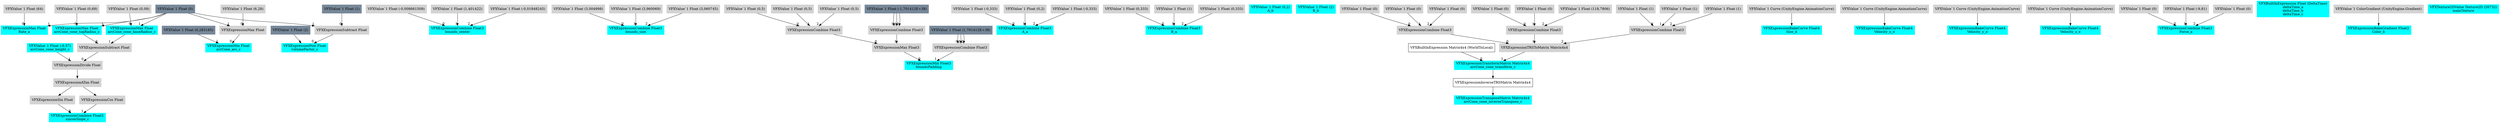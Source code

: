 digraph G {
node0 [shape="box" color="cyan" style="filled" label="VFXExpressionMax Float
Rate_a"]
node1 [shape="box" color="lightgray" style="filled" label="VFXValue`1 Float (64)"]
node2 [shape="box" color="lightslategray" style="filled" label="VFXValue`1 Float (0)"]
node3 [shape="box" color="cyan" style="filled" label="VFXExpressionCombine Float3
bounds_center"]
node4 [shape="box" color="lightgray" style="filled" label="VFXValue`1 Float (-0,008661509)"]
node5 [shape="box" color="lightgray" style="filled" label="VFXValue`1 Float (1,401422)"]
node6 [shape="box" color="lightgray" style="filled" label="VFXValue`1 Float (-0,01848245)"]
node7 [shape="box" color="cyan" style="filled" label="VFXExpressionCombine Float3
bounds_size"]
node8 [shape="box" color="lightgray" style="filled" label="VFXValue`1 Float (3,004998)"]
node9 [shape="box" color="lightgray" style="filled" label="VFXValue`1 Float (3,960069)"]
node10 [shape="box" color="lightgray" style="filled" label="VFXValue`1 Float (3,060745)"]
node11 [shape="box" color="cyan" style="filled" label="VFXExpressionMin Float3
boundsPadding"]
node12 [shape="box" color="lightgray" style="filled" label="VFXExpressionMax Float3"]
node13 [shape="box" color="lightgray" style="filled" label="VFXExpressionCombine Float3"]
node14 [shape="box" color="lightgray" style="filled" label="VFXValue`1 Float (0,5)"]
node15 [shape="box" color="lightgray" style="filled" label="VFXValue`1 Float (0,5)"]
node16 [shape="box" color="lightgray" style="filled" label="VFXValue`1 Float (0,5)"]
node17 [shape="box" color="lightgray" style="filled" label="VFXExpressionCombine Float3"]
node18 [shape="box" color="lightslategray" style="filled" label="VFXValue`1 Float (-1,701412E+38)"]
node19 [shape="box" color="lightgray" style="filled" label="VFXExpressionCombine Float3"]
node20 [shape="box" color="lightslategray" style="filled" label="VFXValue`1 Float (1,701412E+38)"]
node21 [shape="box" color="cyan" style="filled" label="VFXExpressionCombine Float3
A_a"]
node22 [shape="box" color="lightgray" style="filled" label="VFXValue`1 Float (-0,333)"]
node23 [shape="box" color="lightgray" style="filled" label="VFXValue`1 Float (0,2)"]
node24 [shape="box" color="lightgray" style="filled" label="VFXValue`1 Float (-0,333)"]
node25 [shape="box" color="cyan" style="filled" label="VFXExpressionCombine Float3
B_a"]
node26 [shape="box" color="lightgray" style="filled" label="VFXValue`1 Float (0,333)"]
node27 [shape="box" color="lightgray" style="filled" label="VFXValue`1 Float (1)"]
node28 [shape="box" color="lightgray" style="filled" label="VFXValue`1 Float (0,333)"]
node29 [shape="box" color="cyan" style="filled" label="VFXValue`1 Float (0,2)
A_b"]
node30 [shape="box" color="cyan" style="filled" label="VFXValue`1 Float (2)
B_b"]
node31 [shape="box" color="cyan" style="filled" label="VFXExpressionTransformMatrix Matrix4x4
arcCone_cone_transform_c"]
node32 [shape="box" label="VFXBuiltInExpression Matrix4x4 (WorldToLocal)"]
node33 [shape="box" color="lightgray" style="filled" label="VFXExpressionTRSToMatrix Matrix4x4"]
node34 [shape="box" color="lightgray" style="filled" label="VFXExpressionCombine Float3"]
node35 [shape="box" color="lightgray" style="filled" label="VFXValue`1 Float (0)"]
node36 [shape="box" color="lightgray" style="filled" label="VFXValue`1 Float (0)"]
node37 [shape="box" color="lightgray" style="filled" label="VFXValue`1 Float (0)"]
node38 [shape="box" color="lightgray" style="filled" label="VFXExpressionCombine Float3"]
node39 [shape="box" color="lightgray" style="filled" label="VFXValue`1 Float (0)"]
node40 [shape="box" color="lightgray" style="filled" label="VFXValue`1 Float (0)"]
node41 [shape="box" color="lightgray" style="filled" label="VFXValue`1 Float (118,7806)"]
node42 [shape="box" color="lightgray" style="filled" label="VFXExpressionCombine Float3"]
node43 [shape="box" color="lightgray" style="filled" label="VFXValue`1 Float (1)"]
node44 [shape="box" color="lightgray" style="filled" label="VFXValue`1 Float (1)"]
node45 [shape="box" color="lightgray" style="filled" label="VFXValue`1 Float (1)"]
node46 [shape="box" color="cyan" style="filled" label="VFXExpressionMax Float
arcCone_cone_baseRadius_c"]
node47 [shape="box" color="lightgray" style="filled" label="VFXValue`1 Float (0,09)"]
node48 [shape="box" color="cyan" style="filled" label="VFXExpressionMax Float
arcCone_cone_topRadius_c"]
node49 [shape="box" color="lightgray" style="filled" label="VFXValue`1 Float (0,69)"]
node50 [shape="box" color="cyan" style="filled" label="VFXValue`1 Float (-0,57)
arcCone_cone_height_c"]
node51 [shape="box" color="cyan" style="filled" label="VFXExpressionMin Float
arcCone_arc_c"]
node52 [shape="box" color="lightgray" style="filled" label="VFXExpressionMax Float"]
node53 [shape="box" color="lightgray" style="filled" label="VFXValue`1 Float (6,28)"]
node54 [shape="box" color="lightslategray" style="filled" label="VFXValue`1 Float (6,283185)"]
node55 [shape="box" color="cyan" style="filled" label="VFXExpressionPow Float
volumeFactor_c"]
node56 [shape="box" color="lightgray" style="filled" label="VFXExpressionSubtract Float"]
node57 [shape="box" color="lightslategray" style="filled" label="VFXValue`1 Float (1)"]
node58 [shape="box" color="lightslategray" style="filled" label="VFXValue`1 Float (2)"]
node59 [shape="box" color="cyan" style="filled" label="VFXExpressionCombine Float2
sincosSlope_c"]
node60 [shape="box" color="lightgray" style="filled" label="VFXExpressionSin Float"]
node61 [shape="box" color="lightgray" style="filled" label="VFXExpressionATan Float"]
node62 [shape="box" color="lightgray" style="filled" label="VFXExpressionDivide Float"]
node63 [shape="box" color="lightgray" style="filled" label="VFXExpressionSubtract Float"]
node64 [shape="box" color="lightgray" style="filled" label="VFXExpressionCos Float"]
node65 [shape="box" color="cyan" style="filled" label="VFXExpressionTransposeMatrix Matrix4x4
arcCone_cone_inverseTranspose_c"]
node66 [shape="box" label="VFXExpressionInverseTRSMatrix Matrix4x4"]
node67 [shape="box" color="cyan" style="filled" label="VFXExpressionBakeCurve Float4
Size_d"]
node68 [shape="box" color="lightgray" style="filled" label="VFXValue`1 Curve (UnityEngine.AnimationCurve)"]
node69 [shape="box" color="cyan" style="filled" label="VFXExpressionBakeCurve Float4
Velocity_x_e"]
node70 [shape="box" color="lightgray" style="filled" label="VFXValue`1 Curve (UnityEngine.AnimationCurve)"]
node71 [shape="box" color="cyan" style="filled" label="VFXExpressionBakeCurve Float4
Velocity_y_e"]
node72 [shape="box" color="lightgray" style="filled" label="VFXValue`1 Curve (UnityEngine.AnimationCurve)"]
node73 [shape="box" color="cyan" style="filled" label="VFXExpressionBakeCurve Float4
Velocity_z_e"]
node74 [shape="box" color="lightgray" style="filled" label="VFXValue`1 Curve (UnityEngine.AnimationCurve)"]
node75 [shape="box" color="cyan" style="filled" label="VFXExpressionCombine Float3
Force_a"]
node76 [shape="box" color="lightgray" style="filled" label="VFXValue`1 Float (0)"]
node77 [shape="box" color="lightgray" style="filled" label="VFXValue`1 Float (-9,81)"]
node78 [shape="box" color="lightgray" style="filled" label="VFXValue`1 Float (0)"]
node79 [shape="box" color="cyan" style="filled" label="VFXBuiltInExpression Float (DeltaTime)
deltaTime_a
deltaTime_b
deltaTime_c"]
node80 [shape="box" color="cyan" style="filled" label="VFXExpressionBakeGradient Float2
Color_b"]
node81 [shape="box" color="lightgray" style="filled" label="VFXValue`1 ColorGradient (UnityEngine.Gradient)"]
node82 [shape="box" color="cyan" style="filled" label="VFXTexture2DValue Texture2D (26732)
mainTexture"]
node1 -> node0 [headlabel="0"]
node2 -> node0 [headlabel="1"]
node4 -> node3 [headlabel="0"]
node5 -> node3 [headlabel="1"]
node6 -> node3 [headlabel="2"]
node8 -> node7 [headlabel="0"]
node9 -> node7 [headlabel="1"]
node10 -> node7 [headlabel="2"]
node12 -> node11 [headlabel="0"]
node19 -> node11 [headlabel="1"]
node13 -> node12 [headlabel="0"]
node17 -> node12 [headlabel="1"]
node14 -> node13 [headlabel="0"]
node15 -> node13 [headlabel="1"]
node16 -> node13 [headlabel="2"]
node18 -> node17 [headlabel="0"]
node18 -> node17 [headlabel="1"]
node18 -> node17 [headlabel="2"]
node20 -> node19 [headlabel="0"]
node20 -> node19 [headlabel="1"]
node20 -> node19 [headlabel="2"]
node22 -> node21 [headlabel="0"]
node23 -> node21 [headlabel="1"]
node24 -> node21 [headlabel="2"]
node26 -> node25 [headlabel="0"]
node27 -> node25 [headlabel="1"]
node28 -> node25 [headlabel="2"]
node32 -> node31 [headlabel="0"]
node33 -> node31 [headlabel="1"]
node34 -> node33 [headlabel="0"]
node38 -> node33 [headlabel="1"]
node42 -> node33 [headlabel="2"]
node35 -> node34 [headlabel="0"]
node36 -> node34 [headlabel="1"]
node37 -> node34 [headlabel="2"]
node39 -> node38 [headlabel="0"]
node40 -> node38 [headlabel="1"]
node41 -> node38 [headlabel="2"]
node43 -> node42 [headlabel="0"]
node44 -> node42 [headlabel="1"]
node45 -> node42 [headlabel="2"]
node47 -> node46 [headlabel="0"]
node2 -> node46 [headlabel="1"]
node49 -> node48 [headlabel="0"]
node2 -> node48 [headlabel="1"]
node52 -> node51 [headlabel="0"]
node54 -> node51 [headlabel="1"]
node53 -> node52 [headlabel="0"]
node2 -> node52 [headlabel="1"]
node56 -> node55 [headlabel="0"]
node58 -> node55 [headlabel="1"]
node57 -> node56 [headlabel="0"]
node2 -> node56 [headlabel="1"]
node60 -> node59 [headlabel="0"]
node64 -> node59 [headlabel="1"]
node61 -> node60 
node62 -> node61 
node63 -> node62 [headlabel="0"]
node50 -> node62 [headlabel="1"]
node48 -> node63 [headlabel="0"]
node46 -> node63 [headlabel="1"]
node61 -> node64 
node66 -> node65 
node31 -> node66 
node68 -> node67 
node70 -> node69 
node72 -> node71 
node74 -> node73 
node76 -> node75 [headlabel="0"]
node77 -> node75 [headlabel="1"]
node78 -> node75 [headlabel="2"]
node81 -> node80 
}
